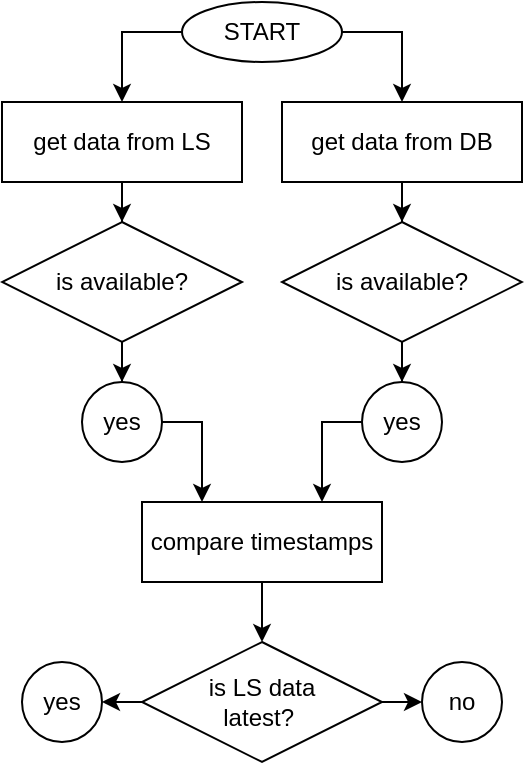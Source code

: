 <mxfile version="14.1.2" type="github"><diagram id="2R88S8X1XDgYbkHWZwDX" name="Page-1"><mxGraphModel dx="1422" dy="762" grid="1" gridSize="10" guides="1" tooltips="1" connect="1" arrows="1" fold="1" page="1" pageScale="1" pageWidth="850" pageHeight="1100" math="0" shadow="0"><root><mxCell id="0"/><mxCell id="1" parent="0"/><mxCell id="VLLufzq8djAq7fJ7Y49f-11" value="" style="edgeStyle=orthogonalEdgeStyle;rounded=0;orthogonalLoop=1;jettySize=auto;html=1;" parent="1" source="VLLufzq8djAq7fJ7Y49f-1" target="VLLufzq8djAq7fJ7Y49f-7" edge="1"><mxGeometry relative="1" as="geometry"/></mxCell><mxCell id="VLLufzq8djAq7fJ7Y49f-1" value="get data from LS" style="rounded=0;whiteSpace=wrap;html=1;" parent="1" vertex="1"><mxGeometry x="120" y="50" width="120" height="40" as="geometry"/></mxCell><mxCell id="VLLufzq8djAq7fJ7Y49f-12" value="" style="edgeStyle=orthogonalEdgeStyle;rounded=0;orthogonalLoop=1;jettySize=auto;html=1;" parent="1" source="VLLufzq8djAq7fJ7Y49f-2" target="VLLufzq8djAq7fJ7Y49f-8" edge="1"><mxGeometry relative="1" as="geometry"/></mxCell><mxCell id="VLLufzq8djAq7fJ7Y49f-2" value="get data from DB" style="rounded=0;whiteSpace=wrap;html=1;" parent="1" vertex="1"><mxGeometry x="260" y="50" width="120" height="40" as="geometry"/></mxCell><mxCell id="VLLufzq8djAq7fJ7Y49f-35" style="edgeStyle=orthogonalEdgeStyle;rounded=0;orthogonalLoop=1;jettySize=auto;html=1;exitX=0;exitY=0.5;exitDx=0;exitDy=0;entryX=0.5;entryY=0;entryDx=0;entryDy=0;" parent="1" source="VLLufzq8djAq7fJ7Y49f-6" target="VLLufzq8djAq7fJ7Y49f-1" edge="1"><mxGeometry relative="1" as="geometry"/></mxCell><mxCell id="VLLufzq8djAq7fJ7Y49f-36" style="edgeStyle=orthogonalEdgeStyle;rounded=0;orthogonalLoop=1;jettySize=auto;html=1;exitX=1;exitY=0.5;exitDx=0;exitDy=0;entryX=0.5;entryY=0;entryDx=0;entryDy=0;" parent="1" source="VLLufzq8djAq7fJ7Y49f-6" target="VLLufzq8djAq7fJ7Y49f-2" edge="1"><mxGeometry relative="1" as="geometry"/></mxCell><mxCell id="VLLufzq8djAq7fJ7Y49f-6" value="START" style="ellipse;whiteSpace=wrap;html=1;" parent="1" vertex="1"><mxGeometry x="210" width="80" height="30" as="geometry"/></mxCell><mxCell id="VLLufzq8djAq7fJ7Y49f-16" value="" style="edgeStyle=orthogonalEdgeStyle;rounded=0;orthogonalLoop=1;jettySize=auto;html=1;" parent="1" source="VLLufzq8djAq7fJ7Y49f-7" target="VLLufzq8djAq7fJ7Y49f-13" edge="1"><mxGeometry relative="1" as="geometry"/></mxCell><mxCell id="VLLufzq8djAq7fJ7Y49f-7" value="is available?" style="rhombus;whiteSpace=wrap;html=1;" parent="1" vertex="1"><mxGeometry x="120" y="110" width="120" height="60" as="geometry"/></mxCell><mxCell id="VLLufzq8djAq7fJ7Y49f-17" value="" style="edgeStyle=orthogonalEdgeStyle;rounded=0;orthogonalLoop=1;jettySize=auto;html=1;" parent="1" source="VLLufzq8djAq7fJ7Y49f-8" target="VLLufzq8djAq7fJ7Y49f-15" edge="1"><mxGeometry relative="1" as="geometry"/></mxCell><mxCell id="VLLufzq8djAq7fJ7Y49f-8" value="is available?" style="rhombus;whiteSpace=wrap;html=1;" parent="1" vertex="1"><mxGeometry x="260" y="110" width="120" height="60" as="geometry"/></mxCell><mxCell id="VLLufzq8djAq7fJ7Y49f-41" style="edgeStyle=orthogonalEdgeStyle;rounded=0;orthogonalLoop=1;jettySize=auto;html=1;exitX=1;exitY=0.5;exitDx=0;exitDy=0;entryX=0.25;entryY=0;entryDx=0;entryDy=0;" parent="1" source="VLLufzq8djAq7fJ7Y49f-13" target="VLLufzq8djAq7fJ7Y49f-18" edge="1"><mxGeometry relative="1" as="geometry"/></mxCell><mxCell id="VLLufzq8djAq7fJ7Y49f-13" value="yes" style="ellipse;whiteSpace=wrap;html=1;aspect=fixed;" parent="1" vertex="1"><mxGeometry x="160" y="190" width="40" height="40" as="geometry"/></mxCell><mxCell id="VLLufzq8djAq7fJ7Y49f-42" style="edgeStyle=orthogonalEdgeStyle;rounded=0;orthogonalLoop=1;jettySize=auto;html=1;exitX=0;exitY=0.5;exitDx=0;exitDy=0;entryX=0.75;entryY=0;entryDx=0;entryDy=0;" parent="1" source="VLLufzq8djAq7fJ7Y49f-15" target="VLLufzq8djAq7fJ7Y49f-18" edge="1"><mxGeometry relative="1" as="geometry"/></mxCell><mxCell id="VLLufzq8djAq7fJ7Y49f-15" value="yes" style="ellipse;whiteSpace=wrap;html=1;aspect=fixed;" parent="1" vertex="1"><mxGeometry x="300" y="190" width="40" height="40" as="geometry"/></mxCell><mxCell id="VLLufzq8djAq7fJ7Y49f-34" value="" style="edgeStyle=orthogonalEdgeStyle;rounded=0;orthogonalLoop=1;jettySize=auto;html=1;" parent="1" source="VLLufzq8djAq7fJ7Y49f-18" target="VLLufzq8djAq7fJ7Y49f-27" edge="1"><mxGeometry relative="1" as="geometry"/></mxCell><mxCell id="VLLufzq8djAq7fJ7Y49f-18" value="compare timestamps" style="rounded=0;whiteSpace=wrap;html=1;" parent="1" vertex="1"><mxGeometry x="190" y="250" width="120" height="40" as="geometry"/></mxCell><mxCell id="VLLufzq8djAq7fJ7Y49f-32" style="edgeStyle=orthogonalEdgeStyle;rounded=0;orthogonalLoop=1;jettySize=auto;html=1;exitX=0;exitY=0.5;exitDx=0;exitDy=0;entryX=1;entryY=0.5;entryDx=0;entryDy=0;" parent="1" source="VLLufzq8djAq7fJ7Y49f-27" target="VLLufzq8djAq7fJ7Y49f-28" edge="1"><mxGeometry relative="1" as="geometry"/></mxCell><mxCell id="VLLufzq8djAq7fJ7Y49f-33" style="edgeStyle=orthogonalEdgeStyle;rounded=0;orthogonalLoop=1;jettySize=auto;html=1;exitX=1;exitY=0.5;exitDx=0;exitDy=0;entryX=0;entryY=0.5;entryDx=0;entryDy=0;" parent="1" source="VLLufzq8djAq7fJ7Y49f-27" target="VLLufzq8djAq7fJ7Y49f-29" edge="1"><mxGeometry relative="1" as="geometry"/></mxCell><mxCell id="VLLufzq8djAq7fJ7Y49f-27" value="is LS data &lt;br&gt;latest?&amp;nbsp;" style="rhombus;whiteSpace=wrap;html=1;" parent="1" vertex="1"><mxGeometry x="190" y="320" width="120" height="60" as="geometry"/></mxCell><mxCell id="VLLufzq8djAq7fJ7Y49f-28" value="yes" style="ellipse;whiteSpace=wrap;html=1;aspect=fixed;" parent="1" vertex="1"><mxGeometry x="130" y="330" width="40" height="40" as="geometry"/></mxCell><mxCell id="VLLufzq8djAq7fJ7Y49f-29" value="no" style="ellipse;whiteSpace=wrap;html=1;aspect=fixed;" parent="1" vertex="1"><mxGeometry x="330" y="330" width="40" height="40" as="geometry"/></mxCell></root></mxGraphModel></diagram></mxfile>